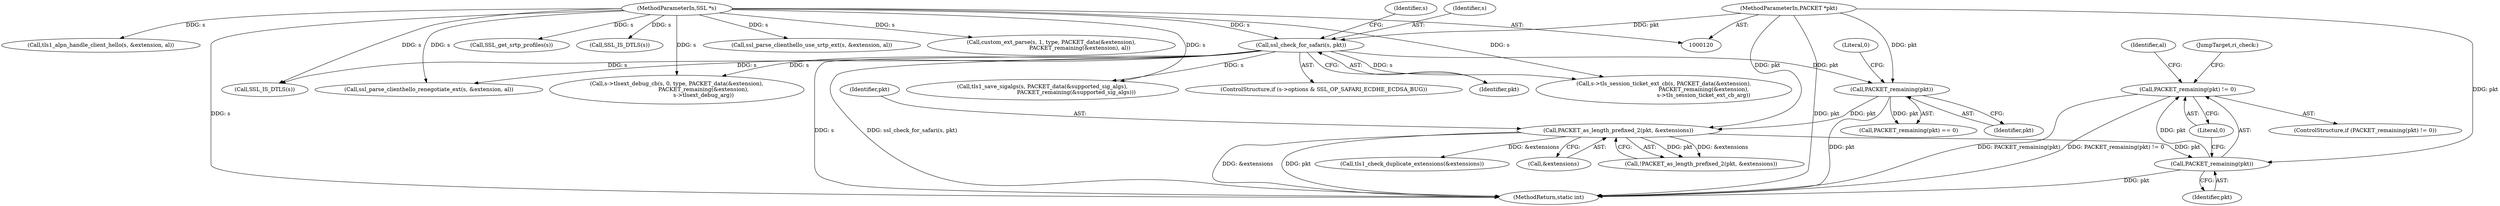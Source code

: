 digraph "0_openssl_4ad93618d26a3ea23d36ad5498ff4f59eff3a4d2_7@API" {
"1001061" [label="(Call,PACKET_remaining(pkt) != 0)"];
"1001062" [label="(Call,PACKET_remaining(pkt))"];
"1000260" [label="(Call,PACKET_as_length_prefixed_2(pkt, &extensions))"];
"1000254" [label="(Call,PACKET_remaining(pkt))"];
"1000207" [label="(Call,ssl_check_for_safari(s, pkt))"];
"1000121" [label="(MethodParameterIn,SSL *s)"];
"1000122" [label="(MethodParameterIn,PACKET *pkt)"];
"1000262" [label="(Call,&extensions)"];
"1001011" [label="(Call,SSL_get_srtp_profiles(s))"];
"1001062" [label="(Call,PACKET_remaining(pkt))"];
"1001008" [label="(Call,SSL_IS_DTLS(s))"];
"1000623" [label="(Call,s->tls_session_ticket_ext_cb(s, PACKET_data(&extension),\n                                              PACKET_remaining(&extension),\n                                              s->tls_session_ticket_ext_cb_arg))"];
"1000255" [label="(Identifier,pkt)"];
"1000260" [label="(Call,PACKET_as_length_prefixed_2(pkt, &extensions))"];
"1001018" [label="(Call,ssl_parse_clienthello_use_srtp_ext(s, &extension, al))"];
"1001099" [label="(MethodReturn,static int)"];
"1001072" [label="(JumpTarget,ri_check:)"];
"1001064" [label="(Literal,0)"];
"1000121" [label="(MethodParameterIn,SSL *s)"];
"1001046" [label="(Call,custom_ext_parse(s, 1, type, PACKET_data(&extension),\n                                 PACKET_remaining(&extension), al))"];
"1000122" [label="(MethodParameterIn,PACKET *pkt)"];
"1001068" [label="(Identifier,al)"];
"1000268" [label="(Call,tls1_check_duplicate_extensions(&extensions))"];
"1000256" [label="(Literal,0)"];
"1000201" [label="(ControlStructure,if (s->options & SSL_OP_SAFARI_ECDHE_ECDSA_BUG))"];
"1000294" [label="(Call,s->tlsext_debug_cb(s, 0, type, PACKET_data(&extension),\n                               PACKET_remaining(&extension),\n                               s->tlsext_debug_arg))"];
"1000998" [label="(Call,tls1_alpn_handle_client_hello(s, &extension, al))"];
"1000259" [label="(Call,!PACKET_as_length_prefixed_2(pkt, &extensions))"];
"1000254" [label="(Call,PACKET_remaining(pkt))"];
"1000253" [label="(Call,PACKET_remaining(pkt) == 0)"];
"1001061" [label="(Call,PACKET_remaining(pkt) != 0)"];
"1000903" [label="(Call,SSL_IS_DTLS(s))"];
"1000209" [label="(Identifier,pkt)"];
"1000207" [label="(Call,ssl_check_for_safari(s, pkt))"];
"1000214" [label="(Identifier,s)"];
"1001060" [label="(ControlStructure,if (PACKET_remaining(pkt) != 0))"];
"1001063" [label="(Identifier,pkt)"];
"1000208" [label="(Identifier,s)"];
"1000314" [label="(Call,ssl_parse_clienthello_renegotiate_ext(s, &extension, al))"];
"1000680" [label="(Call,tls1_save_sigalgs(s, PACKET_data(&supported_sig_algs),\n                                       PACKET_remaining(&supported_sig_algs)))"];
"1000261" [label="(Identifier,pkt)"];
"1001061" -> "1001060"  [label="AST: "];
"1001061" -> "1001064"  [label="CFG: "];
"1001062" -> "1001061"  [label="AST: "];
"1001064" -> "1001061"  [label="AST: "];
"1001068" -> "1001061"  [label="CFG: "];
"1001072" -> "1001061"  [label="CFG: "];
"1001061" -> "1001099"  [label="DDG: PACKET_remaining(pkt)"];
"1001061" -> "1001099"  [label="DDG: PACKET_remaining(pkt) != 0"];
"1001062" -> "1001061"  [label="DDG: pkt"];
"1001062" -> "1001063"  [label="CFG: "];
"1001063" -> "1001062"  [label="AST: "];
"1001064" -> "1001062"  [label="CFG: "];
"1001062" -> "1001099"  [label="DDG: pkt"];
"1000260" -> "1001062"  [label="DDG: pkt"];
"1000122" -> "1001062"  [label="DDG: pkt"];
"1000260" -> "1000259"  [label="AST: "];
"1000260" -> "1000262"  [label="CFG: "];
"1000261" -> "1000260"  [label="AST: "];
"1000262" -> "1000260"  [label="AST: "];
"1000259" -> "1000260"  [label="CFG: "];
"1000260" -> "1001099"  [label="DDG: &extensions"];
"1000260" -> "1001099"  [label="DDG: pkt"];
"1000260" -> "1000259"  [label="DDG: pkt"];
"1000260" -> "1000259"  [label="DDG: &extensions"];
"1000254" -> "1000260"  [label="DDG: pkt"];
"1000122" -> "1000260"  [label="DDG: pkt"];
"1000260" -> "1000268"  [label="DDG: &extensions"];
"1000254" -> "1000253"  [label="AST: "];
"1000254" -> "1000255"  [label="CFG: "];
"1000255" -> "1000254"  [label="AST: "];
"1000256" -> "1000254"  [label="CFG: "];
"1000254" -> "1001099"  [label="DDG: pkt"];
"1000254" -> "1000253"  [label="DDG: pkt"];
"1000207" -> "1000254"  [label="DDG: pkt"];
"1000122" -> "1000254"  [label="DDG: pkt"];
"1000207" -> "1000201"  [label="AST: "];
"1000207" -> "1000209"  [label="CFG: "];
"1000208" -> "1000207"  [label="AST: "];
"1000209" -> "1000207"  [label="AST: "];
"1000214" -> "1000207"  [label="CFG: "];
"1000207" -> "1001099"  [label="DDG: s"];
"1000207" -> "1001099"  [label="DDG: ssl_check_for_safari(s, pkt)"];
"1000121" -> "1000207"  [label="DDG: s"];
"1000122" -> "1000207"  [label="DDG: pkt"];
"1000207" -> "1000294"  [label="DDG: s"];
"1000207" -> "1000314"  [label="DDG: s"];
"1000207" -> "1000623"  [label="DDG: s"];
"1000207" -> "1000680"  [label="DDG: s"];
"1000207" -> "1000903"  [label="DDG: s"];
"1000121" -> "1000120"  [label="AST: "];
"1000121" -> "1001099"  [label="DDG: s"];
"1000121" -> "1000294"  [label="DDG: s"];
"1000121" -> "1000314"  [label="DDG: s"];
"1000121" -> "1000623"  [label="DDG: s"];
"1000121" -> "1000680"  [label="DDG: s"];
"1000121" -> "1000903"  [label="DDG: s"];
"1000121" -> "1000998"  [label="DDG: s"];
"1000121" -> "1001008"  [label="DDG: s"];
"1000121" -> "1001011"  [label="DDG: s"];
"1000121" -> "1001018"  [label="DDG: s"];
"1000121" -> "1001046"  [label="DDG: s"];
"1000122" -> "1000120"  [label="AST: "];
"1000122" -> "1001099"  [label="DDG: pkt"];
}
